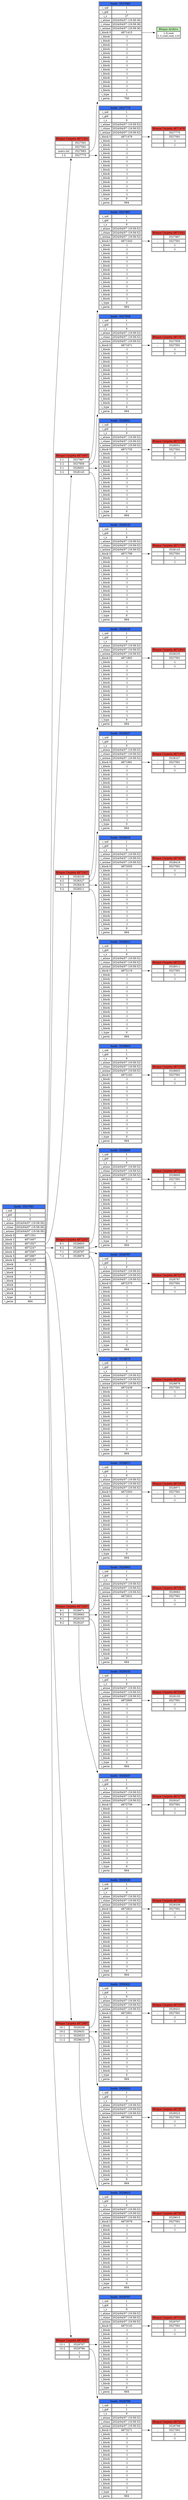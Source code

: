 digraph G {
	rankdir=LR;
	node[shape=none];
	n3527591[label=<<table>
		<tr>
			<td bgcolor="#376ef3" colspan="2">Inodo  3527591</td>
		</tr>
		<tr>
			<td>i_uid</td>
			<td>1</td>
		</tr>
		<tr>
			<td>i_gid</td>
			<td>1</td>
		</tr>
		<tr>
			<td>i_s</td>
			<td>0</td>
		</tr>
		<tr>
			<td>i_atime</td>
			<td>2024/04/07 (19:58:36)</td>
		</tr>
		<tr>
			<td>i_ctime</td>
			<td>2024/04/07 (19:58:36)</td>
		</tr>
		<tr>
			<td>i_mtime</td>
			<td>2024/04/07 (19:58:36)</td>
		</tr>
		<tr>
			<td>i_block 0</td>
			<td port="4871351">4871351</td>
		</tr>
		<tr>
			<td>i_block 1</td>
			<td port="4871607">4871607</td>
		</tr>
		<tr>
			<td>i_block 2</td>
			<td port="4871927">4871927</td>
		</tr>
		<tr>
			<td>i_block 3</td>
			<td port="4872247">4872247</td>
		</tr>
		<tr>
			<td>i_block 4</td>
			<td port="4872567">4872567</td>
		</tr>
		<tr>
			<td>i_block 5</td>
			<td port="4872887">4872887</td>
		</tr>
		<tr>
			<td>i_block 6</td>
			<td port="4873207">4873207</td>
		</tr>
		<tr>
			<td>i_block</td>
			<td>-1</td>
		</tr>
		<tr>
			<td>i_block</td>
			<td>-1</td>
		</tr>
		<tr>
			<td>i_block</td>
			<td>-1</td>
		</tr>
		<tr>
			<td>i_block</td>
			<td>-1</td>
		</tr>
		<tr>
			<td>i_block</td>
			<td>-1</td>
		</tr>
		<tr>
			<td>i_block</td>
			<td>-1</td>
		</tr>
		<tr>
			<td>i_block</td>
			<td>-1</td>
		</tr>
		<tr>
			<td>i_block</td>
			<td>-1</td>
		</tr>
		<tr>
			<td>i_type</td>
			<td>0</td>
		</tr>
		<tr>
			<td>i_perm</td>
			<td>664</td>
		</tr>
	</table>>];

	n4871351[label=<<table>
		<tr>
			<td colspan="2" bgcolor="#f34037">Bloque Carpeta 4871351</td>
		</tr>
		<tr>
			<td>.</td>
			<td port="3527591">3527591</td>
		</tr>
		<tr>
			<td>..</td>
			<td port="3527591">3527591</td>
		</tr>
		<tr>
			<td>users.txt</td>
			<td port="3527683">3527683</td>
		</tr>
		<tr>
			<td>1-2</td>
			<td port="3527775">3527775</td>
		</tr>
	</table>>];
n4871351:3527683->n3527683;
n4871351:3527775->n3527775;

n3527591:4871351->n4871351;

	n4871607[label=<<table>
		<tr>
			<td colspan="2" bgcolor="#f34037">Bloque Carpeta 4871607</td>
		</tr>
		<tr>
			<td>2-1</td>
			<td port="3527867">3527867</td>
		</tr>
		<tr>
			<td>2-2</td>
			<td port="3527959">3527959</td>
		</tr>
		<tr>
			<td>3-1</td>
			<td port="3528051">3528051</td>
		</tr>
		<tr>
			<td>3-2</td>
			<td port="3528143">3528143</td>
		</tr>
	</table>>];
n4871607:3527867->n3527867;
n4871607:3527959->n3527959;
n4871607:3528051->n3528051;
n4871607:3528143->n3528143;

n3527591:4871607->n4871607;

	n4871927[label=<<table>
		<tr>
			<td colspan="2" bgcolor="#f34037">Bloque Carpeta 4871927</td>
		</tr>
		<tr>
			<td>4-1</td>
			<td port="3528235">3528235</td>
		</tr>
		<tr>
			<td>4-2</td>
			<td port="3528327">3528327</td>
		</tr>
		<tr>
			<td>5-1</td>
			<td port="3528419">3528419</td>
		</tr>
		<tr>
			<td>5-2</td>
			<td port="3528511">3528511</td>
		</tr>
	</table>>];
n4871927:3528235->n3528235;
n4871927:3528327->n3528327;
n4871927:3528419->n3528419;
n4871927:3528511->n3528511;

n3527591:4871927->n4871927;

	n4872247[label=<<table>
		<tr>
			<td colspan="2" bgcolor="#f34037">Bloque Carpeta 4872247</td>
		</tr>
		<tr>
			<td>6-1</td>
			<td port="3528603">3528603</td>
		</tr>
		<tr>
			<td>6-2</td>
			<td port="3528695">3528695</td>
		</tr>
		<tr>
			<td>7-1</td>
			<td port="3528787">3528787</td>
		</tr>
		<tr>
			<td>7-2</td>
			<td port="3528879">3528879</td>
		</tr>
	</table>>];
n4872247:3528603->n3528603;
n4872247:3528695->n3528695;
n4872247:3528787->n3528787;
n4872247:3528879->n3528879;

n3527591:4872247->n4872247;

	n4872567[label=<<table>
		<tr>
			<td colspan="2" bgcolor="#f34037">Bloque Carpeta 4872567</td>
		</tr>
		<tr>
			<td>8-1</td>
			<td port="3528971">3528971</td>
		</tr>
		<tr>
			<td>8-2</td>
			<td port="3529063">3529063</td>
		</tr>
		<tr>
			<td>9-1</td>
			<td port="3529155">3529155</td>
		</tr>
		<tr>
			<td>9-2</td>
			<td port="3529247">3529247</td>
		</tr>
	</table>>];
n4872567:3528971->n3528971;
n4872567:3529063->n3529063;
n4872567:3529155->n3529155;
n4872567:3529247->n3529247;

n3527591:4872567->n4872567;

	n4872887[label=<<table>
		<tr>
			<td colspan="2" bgcolor="#f34037">Bloque Carpeta 4872887</td>
		</tr>
		<tr>
			<td>10-1</td>
			<td port="3529339">3529339</td>
		</tr>
		<tr>
			<td>10-2</td>
			<td port="3529431">3529431</td>
		</tr>
		<tr>
			<td>11-1</td>
			<td port="3529523">3529523</td>
		</tr>
		<tr>
			<td>11-2</td>
			<td port="3529615">3529615</td>
		</tr>
	</table>>];
n4872887:3529339->n3529339;
n4872887:3529431->n3529431;
n4872887:3529523->n3529523;
n4872887:3529615->n3529615;

n3527591:4872887->n4872887;

	n4873207[label=<<table>
		<tr>
			<td colspan="2" bgcolor="#f34037">Bloque Carpeta 4873207</td>
		</tr>
		<tr>
			<td>12-1</td>
			<td port="3529707">3529707</td>
		</tr>
		<tr>
			<td>12-2</td>
			<td port="3529799">3529799</td>
		</tr>
		<tr>
			<td></td>
			<td port="-1">-1</td>
		</tr>
		<tr>
			<td></td>
			<td port="-1">-1</td>
		</tr>
	</table>>];
n4873207:3529707->n3529707;
n4873207:3529799->n3529799;

n3527591:4873207->n4873207;

	n3527683[label=<<table>
		<tr>
			<td bgcolor="#376ef3" colspan="2">Inodo  3527683</td>
		</tr>
		<tr>
			<td>i_uid</td>
			<td>1</td>
		</tr>
		<tr>
			<td>i_gid</td>
			<td>1</td>
		</tr>
		<tr>
			<td>i_s</td>
			<td>27</td>
		</tr>
		<tr>
			<td>i_atime</td>
			<td>2024/04/07 (19:58:36)</td>
		</tr>
		<tr>
			<td>i_ctime</td>
			<td>2024/04/07 (19:58:36)</td>
		</tr>
		<tr>
			<td>i_mtime</td>
			<td>2024/04/07 (19:58:36)</td>
		</tr>
		<tr>
			<td>i_block 0</td>
			<td port="4871415">4871415</td>
		</tr>
		<tr>
			<td>i_block</td>
			<td>-1</td>
		</tr>
		<tr>
			<td>i_block</td>
			<td>-1</td>
		</tr>
		<tr>
			<td>i_block</td>
			<td>-1</td>
		</tr>
		<tr>
			<td>i_block</td>
			<td>-1</td>
		</tr>
		<tr>
			<td>i_block</td>
			<td>-1</td>
		</tr>
		<tr>
			<td>i_block</td>
			<td>-1</td>
		</tr>
		<tr>
			<td>i_block</td>
			<td>-1</td>
		</tr>
		<tr>
			<td>i_block</td>
			<td>-1</td>
		</tr>
		<tr>
			<td>i_block</td>
			<td>-1</td>
		</tr>
		<tr>
			<td>i_block</td>
			<td>-1</td>
		</tr>
		<tr>
			<td>i_block</td>
			<td>-1</td>
		</tr>
		<tr>
			<td>i_block</td>
			<td>-1</td>
		</tr>
		<tr>
			<td>i_block</td>
			<td>-1</td>
		</tr>
		<tr>
			<td>i_block</td>
			<td>-1</td>
		</tr>
		<tr>
			<td>i_type</td>
			<td>1</td>
		</tr>
		<tr>
			<td>i_perm</td>
			<td>700</td>
		</tr>
	</table>>];

	n4871415[label=<<table>
		<tr>
			<td bgcolor="#c3f8b6">Bloque Archivo</td>
		</tr>
		<tr>
			<td>1,G,root<br/>1,U,root,root,123<br/></td>
		</tr>
	</table>>];

n3527683:4871415->n4871415;

	n3527775[label=<<table>
		<tr>
			<td bgcolor="#376ef3" colspan="2">Inodo  3527775</td>
		</tr>
		<tr>
			<td>i_uid</td>
			<td>1</td>
		</tr>
		<tr>
			<td>i_gid</td>
			<td>1</td>
		</tr>
		<tr>
			<td>i_s</td>
			<td>0</td>
		</tr>
		<tr>
			<td>i_atime</td>
			<td>2024/04/07 (19:58:52)</td>
		</tr>
		<tr>
			<td>i_ctime</td>
			<td>2024/04/07 (19:58:52)</td>
		</tr>
		<tr>
			<td>i_mtime</td>
			<td>2024/04/07 (19:58:52)</td>
		</tr>
		<tr>
			<td>i_block 0</td>
			<td port="4871479">4871479</td>
		</tr>
		<tr>
			<td>i_block</td>
			<td>-1</td>
		</tr>
		<tr>
			<td>i_block</td>
			<td>-1</td>
		</tr>
		<tr>
			<td>i_block</td>
			<td>-1</td>
		</tr>
		<tr>
			<td>i_block</td>
			<td>-1</td>
		</tr>
		<tr>
			<td>i_block</td>
			<td>-1</td>
		</tr>
		<tr>
			<td>i_block</td>
			<td>-1</td>
		</tr>
		<tr>
			<td>i_block</td>
			<td>-1</td>
		</tr>
		<tr>
			<td>i_block</td>
			<td>-1</td>
		</tr>
		<tr>
			<td>i_block</td>
			<td>-1</td>
		</tr>
		<tr>
			<td>i_block</td>
			<td>-1</td>
		</tr>
		<tr>
			<td>i_block</td>
			<td>-1</td>
		</tr>
		<tr>
			<td>i_block</td>
			<td>-1</td>
		</tr>
		<tr>
			<td>i_block</td>
			<td>-1</td>
		</tr>
		<tr>
			<td>i_block</td>
			<td>-1</td>
		</tr>
		<tr>
			<td>i_type</td>
			<td>0</td>
		</tr>
		<tr>
			<td>i_perm</td>
			<td>664</td>
		</tr>
	</table>>];

	n4871479[label=<<table>
		<tr>
			<td colspan="2" bgcolor="#f34037">Bloque Carpeta 4871479</td>
		</tr>
		<tr>
			<td>.</td>
			<td port="3527775">3527775</td>
		</tr>
		<tr>
			<td>..</td>
			<td port="3527591">3527591</td>
		</tr>
		<tr>
			<td></td>
			<td port="-1">-1</td>
		</tr>
		<tr>
			<td></td>
			<td port="-1">-1</td>
		</tr>
	</table>>];

n3527775:4871479->n4871479;

	n3527867[label=<<table>
		<tr>
			<td bgcolor="#376ef3" colspan="2">Inodo  3527867</td>
		</tr>
		<tr>
			<td>i_uid</td>
			<td>1</td>
		</tr>
		<tr>
			<td>i_gid</td>
			<td>1</td>
		</tr>
		<tr>
			<td>i_s</td>
			<td>0</td>
		</tr>
		<tr>
			<td>i_atime</td>
			<td>2024/04/07 (19:58:52)</td>
		</tr>
		<tr>
			<td>i_ctime</td>
			<td>2024/04/07 (19:58:52)</td>
		</tr>
		<tr>
			<td>i_mtime</td>
			<td>2024/04/07 (19:58:52)</td>
		</tr>
		<tr>
			<td>i_block 0</td>
			<td port="4871543">4871543</td>
		</tr>
		<tr>
			<td>i_block</td>
			<td>-1</td>
		</tr>
		<tr>
			<td>i_block</td>
			<td>-1</td>
		</tr>
		<tr>
			<td>i_block</td>
			<td>-1</td>
		</tr>
		<tr>
			<td>i_block</td>
			<td>-1</td>
		</tr>
		<tr>
			<td>i_block</td>
			<td>-1</td>
		</tr>
		<tr>
			<td>i_block</td>
			<td>-1</td>
		</tr>
		<tr>
			<td>i_block</td>
			<td>-1</td>
		</tr>
		<tr>
			<td>i_block</td>
			<td>-1</td>
		</tr>
		<tr>
			<td>i_block</td>
			<td>-1</td>
		</tr>
		<tr>
			<td>i_block</td>
			<td>-1</td>
		</tr>
		<tr>
			<td>i_block</td>
			<td>-1</td>
		</tr>
		<tr>
			<td>i_block</td>
			<td>-1</td>
		</tr>
		<tr>
			<td>i_block</td>
			<td>-1</td>
		</tr>
		<tr>
			<td>i_block</td>
			<td>-1</td>
		</tr>
		<tr>
			<td>i_type</td>
			<td>0</td>
		</tr>
		<tr>
			<td>i_perm</td>
			<td>664</td>
		</tr>
	</table>>];

	n4871543[label=<<table>
		<tr>
			<td colspan="2" bgcolor="#f34037">Bloque Carpeta 4871543</td>
		</tr>
		<tr>
			<td>.</td>
			<td port="3527867">3527867</td>
		</tr>
		<tr>
			<td>..</td>
			<td port="3527591">3527591</td>
		</tr>
		<tr>
			<td></td>
			<td port="-1">-1</td>
		</tr>
		<tr>
			<td></td>
			<td port="-1">-1</td>
		</tr>
	</table>>];

n3527867:4871543->n4871543;

	n3527959[label=<<table>
		<tr>
			<td bgcolor="#376ef3" colspan="2">Inodo  3527959</td>
		</tr>
		<tr>
			<td>i_uid</td>
			<td>1</td>
		</tr>
		<tr>
			<td>i_gid</td>
			<td>1</td>
		</tr>
		<tr>
			<td>i_s</td>
			<td>0</td>
		</tr>
		<tr>
			<td>i_atime</td>
			<td>2024/04/07 (19:58:52)</td>
		</tr>
		<tr>
			<td>i_ctime</td>
			<td>2024/04/07 (19:58:52)</td>
		</tr>
		<tr>
			<td>i_mtime</td>
			<td>2024/04/07 (19:58:52)</td>
		</tr>
		<tr>
			<td>i_block 0</td>
			<td port="4871671">4871671</td>
		</tr>
		<tr>
			<td>i_block</td>
			<td>-1</td>
		</tr>
		<tr>
			<td>i_block</td>
			<td>-1</td>
		</tr>
		<tr>
			<td>i_block</td>
			<td>-1</td>
		</tr>
		<tr>
			<td>i_block</td>
			<td>-1</td>
		</tr>
		<tr>
			<td>i_block</td>
			<td>-1</td>
		</tr>
		<tr>
			<td>i_block</td>
			<td>-1</td>
		</tr>
		<tr>
			<td>i_block</td>
			<td>-1</td>
		</tr>
		<tr>
			<td>i_block</td>
			<td>-1</td>
		</tr>
		<tr>
			<td>i_block</td>
			<td>-1</td>
		</tr>
		<tr>
			<td>i_block</td>
			<td>-1</td>
		</tr>
		<tr>
			<td>i_block</td>
			<td>-1</td>
		</tr>
		<tr>
			<td>i_block</td>
			<td>-1</td>
		</tr>
		<tr>
			<td>i_block</td>
			<td>-1</td>
		</tr>
		<tr>
			<td>i_block</td>
			<td>-1</td>
		</tr>
		<tr>
			<td>i_type</td>
			<td>0</td>
		</tr>
		<tr>
			<td>i_perm</td>
			<td>664</td>
		</tr>
	</table>>];

	n4871671[label=<<table>
		<tr>
			<td colspan="2" bgcolor="#f34037">Bloque Carpeta 4871671</td>
		</tr>
		<tr>
			<td>.</td>
			<td port="3527959">3527959</td>
		</tr>
		<tr>
			<td>..</td>
			<td port="3527591">3527591</td>
		</tr>
		<tr>
			<td></td>
			<td port="-1">-1</td>
		</tr>
		<tr>
			<td></td>
			<td port="-1">-1</td>
		</tr>
	</table>>];

n3527959:4871671->n4871671;

	n3528051[label=<<table>
		<tr>
			<td bgcolor="#376ef3" colspan="2">Inodo  3528051</td>
		</tr>
		<tr>
			<td>i_uid</td>
			<td>1</td>
		</tr>
		<tr>
			<td>i_gid</td>
			<td>1</td>
		</tr>
		<tr>
			<td>i_s</td>
			<td>0</td>
		</tr>
		<tr>
			<td>i_atime</td>
			<td>2024/04/07 (19:58:52)</td>
		</tr>
		<tr>
			<td>i_ctime</td>
			<td>2024/04/07 (19:58:52)</td>
		</tr>
		<tr>
			<td>i_mtime</td>
			<td>2024/04/07 (19:58:52)</td>
		</tr>
		<tr>
			<td>i_block 0</td>
			<td port="4871735">4871735</td>
		</tr>
		<tr>
			<td>i_block</td>
			<td>-1</td>
		</tr>
		<tr>
			<td>i_block</td>
			<td>-1</td>
		</tr>
		<tr>
			<td>i_block</td>
			<td>-1</td>
		</tr>
		<tr>
			<td>i_block</td>
			<td>-1</td>
		</tr>
		<tr>
			<td>i_block</td>
			<td>-1</td>
		</tr>
		<tr>
			<td>i_block</td>
			<td>-1</td>
		</tr>
		<tr>
			<td>i_block</td>
			<td>-1</td>
		</tr>
		<tr>
			<td>i_block</td>
			<td>-1</td>
		</tr>
		<tr>
			<td>i_block</td>
			<td>-1</td>
		</tr>
		<tr>
			<td>i_block</td>
			<td>-1</td>
		</tr>
		<tr>
			<td>i_block</td>
			<td>-1</td>
		</tr>
		<tr>
			<td>i_block</td>
			<td>-1</td>
		</tr>
		<tr>
			<td>i_block</td>
			<td>-1</td>
		</tr>
		<tr>
			<td>i_block</td>
			<td>-1</td>
		</tr>
		<tr>
			<td>i_type</td>
			<td>0</td>
		</tr>
		<tr>
			<td>i_perm</td>
			<td>664</td>
		</tr>
	</table>>];

	n4871735[label=<<table>
		<tr>
			<td colspan="2" bgcolor="#f34037">Bloque Carpeta 4871735</td>
		</tr>
		<tr>
			<td>.</td>
			<td port="3528051">3528051</td>
		</tr>
		<tr>
			<td>..</td>
			<td port="3527591">3527591</td>
		</tr>
		<tr>
			<td></td>
			<td port="-1">-1</td>
		</tr>
		<tr>
			<td></td>
			<td port="-1">-1</td>
		</tr>
	</table>>];

n3528051:4871735->n4871735;

	n3528143[label=<<table>
		<tr>
			<td bgcolor="#376ef3" colspan="2">Inodo  3528143</td>
		</tr>
		<tr>
			<td>i_uid</td>
			<td>1</td>
		</tr>
		<tr>
			<td>i_gid</td>
			<td>1</td>
		</tr>
		<tr>
			<td>i_s</td>
			<td>0</td>
		</tr>
		<tr>
			<td>i_atime</td>
			<td>2024/04/07 (19:58:52)</td>
		</tr>
		<tr>
			<td>i_ctime</td>
			<td>2024/04/07 (19:58:52)</td>
		</tr>
		<tr>
			<td>i_mtime</td>
			<td>2024/04/07 (19:58:52)</td>
		</tr>
		<tr>
			<td>i_block 0</td>
			<td port="4871799">4871799</td>
		</tr>
		<tr>
			<td>i_block</td>
			<td>-1</td>
		</tr>
		<tr>
			<td>i_block</td>
			<td>-1</td>
		</tr>
		<tr>
			<td>i_block</td>
			<td>-1</td>
		</tr>
		<tr>
			<td>i_block</td>
			<td>-1</td>
		</tr>
		<tr>
			<td>i_block</td>
			<td>-1</td>
		</tr>
		<tr>
			<td>i_block</td>
			<td>-1</td>
		</tr>
		<tr>
			<td>i_block</td>
			<td>-1</td>
		</tr>
		<tr>
			<td>i_block</td>
			<td>-1</td>
		</tr>
		<tr>
			<td>i_block</td>
			<td>-1</td>
		</tr>
		<tr>
			<td>i_block</td>
			<td>-1</td>
		</tr>
		<tr>
			<td>i_block</td>
			<td>-1</td>
		</tr>
		<tr>
			<td>i_block</td>
			<td>-1</td>
		</tr>
		<tr>
			<td>i_block</td>
			<td>-1</td>
		</tr>
		<tr>
			<td>i_block</td>
			<td>-1</td>
		</tr>
		<tr>
			<td>i_type</td>
			<td>0</td>
		</tr>
		<tr>
			<td>i_perm</td>
			<td>664</td>
		</tr>
	</table>>];

	n4871799[label=<<table>
		<tr>
			<td colspan="2" bgcolor="#f34037">Bloque Carpeta 4871799</td>
		</tr>
		<tr>
			<td>.</td>
			<td port="3528143">3528143</td>
		</tr>
		<tr>
			<td>..</td>
			<td port="3527591">3527591</td>
		</tr>
		<tr>
			<td></td>
			<td port="-1">-1</td>
		</tr>
		<tr>
			<td></td>
			<td port="-1">-1</td>
		</tr>
	</table>>];

n3528143:4871799->n4871799;

	n3528235[label=<<table>
		<tr>
			<td bgcolor="#376ef3" colspan="2">Inodo  3528235</td>
		</tr>
		<tr>
			<td>i_uid</td>
			<td>1</td>
		</tr>
		<tr>
			<td>i_gid</td>
			<td>1</td>
		</tr>
		<tr>
			<td>i_s</td>
			<td>0</td>
		</tr>
		<tr>
			<td>i_atime</td>
			<td>2024/04/07 (19:58:52)</td>
		</tr>
		<tr>
			<td>i_ctime</td>
			<td>2024/04/07 (19:58:52)</td>
		</tr>
		<tr>
			<td>i_mtime</td>
			<td>2024/04/07 (19:58:52)</td>
		</tr>
		<tr>
			<td>i_block 0</td>
			<td port="4871863">4871863</td>
		</tr>
		<tr>
			<td>i_block</td>
			<td>-1</td>
		</tr>
		<tr>
			<td>i_block</td>
			<td>-1</td>
		</tr>
		<tr>
			<td>i_block</td>
			<td>-1</td>
		</tr>
		<tr>
			<td>i_block</td>
			<td>-1</td>
		</tr>
		<tr>
			<td>i_block</td>
			<td>-1</td>
		</tr>
		<tr>
			<td>i_block</td>
			<td>-1</td>
		</tr>
		<tr>
			<td>i_block</td>
			<td>-1</td>
		</tr>
		<tr>
			<td>i_block</td>
			<td>-1</td>
		</tr>
		<tr>
			<td>i_block</td>
			<td>-1</td>
		</tr>
		<tr>
			<td>i_block</td>
			<td>-1</td>
		</tr>
		<tr>
			<td>i_block</td>
			<td>-1</td>
		</tr>
		<tr>
			<td>i_block</td>
			<td>-1</td>
		</tr>
		<tr>
			<td>i_block</td>
			<td>-1</td>
		</tr>
		<tr>
			<td>i_block</td>
			<td>-1</td>
		</tr>
		<tr>
			<td>i_type</td>
			<td>0</td>
		</tr>
		<tr>
			<td>i_perm</td>
			<td>664</td>
		</tr>
	</table>>];

	n4871863[label=<<table>
		<tr>
			<td colspan="2" bgcolor="#f34037">Bloque Carpeta 4871863</td>
		</tr>
		<tr>
			<td>.</td>
			<td port="3528235">3528235</td>
		</tr>
		<tr>
			<td>..</td>
			<td port="3527591">3527591</td>
		</tr>
		<tr>
			<td></td>
			<td port="-1">-1</td>
		</tr>
		<tr>
			<td></td>
			<td port="-1">-1</td>
		</tr>
	</table>>];

n3528235:4871863->n4871863;

	n3528327[label=<<table>
		<tr>
			<td bgcolor="#376ef3" colspan="2">Inodo  3528327</td>
		</tr>
		<tr>
			<td>i_uid</td>
			<td>1</td>
		</tr>
		<tr>
			<td>i_gid</td>
			<td>1</td>
		</tr>
		<tr>
			<td>i_s</td>
			<td>0</td>
		</tr>
		<tr>
			<td>i_atime</td>
			<td>2024/04/07 (19:58:52)</td>
		</tr>
		<tr>
			<td>i_ctime</td>
			<td>2024/04/07 (19:58:52)</td>
		</tr>
		<tr>
			<td>i_mtime</td>
			<td>2024/04/07 (19:58:52)</td>
		</tr>
		<tr>
			<td>i_block 0</td>
			<td port="4871991">4871991</td>
		</tr>
		<tr>
			<td>i_block</td>
			<td>-1</td>
		</tr>
		<tr>
			<td>i_block</td>
			<td>-1</td>
		</tr>
		<tr>
			<td>i_block</td>
			<td>-1</td>
		</tr>
		<tr>
			<td>i_block</td>
			<td>-1</td>
		</tr>
		<tr>
			<td>i_block</td>
			<td>-1</td>
		</tr>
		<tr>
			<td>i_block</td>
			<td>-1</td>
		</tr>
		<tr>
			<td>i_block</td>
			<td>-1</td>
		</tr>
		<tr>
			<td>i_block</td>
			<td>-1</td>
		</tr>
		<tr>
			<td>i_block</td>
			<td>-1</td>
		</tr>
		<tr>
			<td>i_block</td>
			<td>-1</td>
		</tr>
		<tr>
			<td>i_block</td>
			<td>-1</td>
		</tr>
		<tr>
			<td>i_block</td>
			<td>-1</td>
		</tr>
		<tr>
			<td>i_block</td>
			<td>-1</td>
		</tr>
		<tr>
			<td>i_block</td>
			<td>-1</td>
		</tr>
		<tr>
			<td>i_type</td>
			<td>0</td>
		</tr>
		<tr>
			<td>i_perm</td>
			<td>664</td>
		</tr>
	</table>>];

	n4871991[label=<<table>
		<tr>
			<td colspan="2" bgcolor="#f34037">Bloque Carpeta 4871991</td>
		</tr>
		<tr>
			<td>.</td>
			<td port="3528327">3528327</td>
		</tr>
		<tr>
			<td>..</td>
			<td port="3527591">3527591</td>
		</tr>
		<tr>
			<td></td>
			<td port="-1">-1</td>
		</tr>
		<tr>
			<td></td>
			<td port="-1">-1</td>
		</tr>
	</table>>];

n3528327:4871991->n4871991;

	n3528419[label=<<table>
		<tr>
			<td bgcolor="#376ef3" colspan="2">Inodo  3528419</td>
		</tr>
		<tr>
			<td>i_uid</td>
			<td>1</td>
		</tr>
		<tr>
			<td>i_gid</td>
			<td>1</td>
		</tr>
		<tr>
			<td>i_s</td>
			<td>0</td>
		</tr>
		<tr>
			<td>i_atime</td>
			<td>2024/04/07 (19:58:52)</td>
		</tr>
		<tr>
			<td>i_ctime</td>
			<td>2024/04/07 (19:58:52)</td>
		</tr>
		<tr>
			<td>i_mtime</td>
			<td>2024/04/07 (19:58:52)</td>
		</tr>
		<tr>
			<td>i_block 0</td>
			<td port="4872055">4872055</td>
		</tr>
		<tr>
			<td>i_block</td>
			<td>-1</td>
		</tr>
		<tr>
			<td>i_block</td>
			<td>-1</td>
		</tr>
		<tr>
			<td>i_block</td>
			<td>-1</td>
		</tr>
		<tr>
			<td>i_block</td>
			<td>-1</td>
		</tr>
		<tr>
			<td>i_block</td>
			<td>-1</td>
		</tr>
		<tr>
			<td>i_block</td>
			<td>-1</td>
		</tr>
		<tr>
			<td>i_block</td>
			<td>-1</td>
		</tr>
		<tr>
			<td>i_block</td>
			<td>-1</td>
		</tr>
		<tr>
			<td>i_block</td>
			<td>-1</td>
		</tr>
		<tr>
			<td>i_block</td>
			<td>-1</td>
		</tr>
		<tr>
			<td>i_block</td>
			<td>-1</td>
		</tr>
		<tr>
			<td>i_block</td>
			<td>-1</td>
		</tr>
		<tr>
			<td>i_block</td>
			<td>-1</td>
		</tr>
		<tr>
			<td>i_block</td>
			<td>-1</td>
		</tr>
		<tr>
			<td>i_type</td>
			<td>0</td>
		</tr>
		<tr>
			<td>i_perm</td>
			<td>664</td>
		</tr>
	</table>>];

	n4872055[label=<<table>
		<tr>
			<td colspan="2" bgcolor="#f34037">Bloque Carpeta 4872055</td>
		</tr>
		<tr>
			<td>.</td>
			<td port="3528419">3528419</td>
		</tr>
		<tr>
			<td>..</td>
			<td port="3527591">3527591</td>
		</tr>
		<tr>
			<td></td>
			<td port="-1">-1</td>
		</tr>
		<tr>
			<td></td>
			<td port="-1">-1</td>
		</tr>
	</table>>];

n3528419:4872055->n4872055;

	n3528511[label=<<table>
		<tr>
			<td bgcolor="#376ef3" colspan="2">Inodo  3528511</td>
		</tr>
		<tr>
			<td>i_uid</td>
			<td>1</td>
		</tr>
		<tr>
			<td>i_gid</td>
			<td>1</td>
		</tr>
		<tr>
			<td>i_s</td>
			<td>0</td>
		</tr>
		<tr>
			<td>i_atime</td>
			<td>2024/04/07 (19:58:52)</td>
		</tr>
		<tr>
			<td>i_ctime</td>
			<td>2024/04/07 (19:58:52)</td>
		</tr>
		<tr>
			<td>i_mtime</td>
			<td>2024/04/07 (19:58:52)</td>
		</tr>
		<tr>
			<td>i_block 0</td>
			<td port="4872119">4872119</td>
		</tr>
		<tr>
			<td>i_block</td>
			<td>-1</td>
		</tr>
		<tr>
			<td>i_block</td>
			<td>-1</td>
		</tr>
		<tr>
			<td>i_block</td>
			<td>-1</td>
		</tr>
		<tr>
			<td>i_block</td>
			<td>-1</td>
		</tr>
		<tr>
			<td>i_block</td>
			<td>-1</td>
		</tr>
		<tr>
			<td>i_block</td>
			<td>-1</td>
		</tr>
		<tr>
			<td>i_block</td>
			<td>-1</td>
		</tr>
		<tr>
			<td>i_block</td>
			<td>-1</td>
		</tr>
		<tr>
			<td>i_block</td>
			<td>-1</td>
		</tr>
		<tr>
			<td>i_block</td>
			<td>-1</td>
		</tr>
		<tr>
			<td>i_block</td>
			<td>-1</td>
		</tr>
		<tr>
			<td>i_block</td>
			<td>-1</td>
		</tr>
		<tr>
			<td>i_block</td>
			<td>-1</td>
		</tr>
		<tr>
			<td>i_block</td>
			<td>-1</td>
		</tr>
		<tr>
			<td>i_type</td>
			<td>0</td>
		</tr>
		<tr>
			<td>i_perm</td>
			<td>664</td>
		</tr>
	</table>>];

	n4872119[label=<<table>
		<tr>
			<td colspan="2" bgcolor="#f34037">Bloque Carpeta 4872119</td>
		</tr>
		<tr>
			<td>.</td>
			<td port="3528511">3528511</td>
		</tr>
		<tr>
			<td>..</td>
			<td port="3527591">3527591</td>
		</tr>
		<tr>
			<td></td>
			<td port="-1">-1</td>
		</tr>
		<tr>
			<td></td>
			<td port="-1">-1</td>
		</tr>
	</table>>];

n3528511:4872119->n4872119;

	n3528603[label=<<table>
		<tr>
			<td bgcolor="#376ef3" colspan="2">Inodo  3528603</td>
		</tr>
		<tr>
			<td>i_uid</td>
			<td>1</td>
		</tr>
		<tr>
			<td>i_gid</td>
			<td>1</td>
		</tr>
		<tr>
			<td>i_s</td>
			<td>0</td>
		</tr>
		<tr>
			<td>i_atime</td>
			<td>2024/04/07 (19:58:52)</td>
		</tr>
		<tr>
			<td>i_ctime</td>
			<td>2024/04/07 (19:58:52)</td>
		</tr>
		<tr>
			<td>i_mtime</td>
			<td>2024/04/07 (19:58:52)</td>
		</tr>
		<tr>
			<td>i_block 0</td>
			<td port="4872183">4872183</td>
		</tr>
		<tr>
			<td>i_block</td>
			<td>-1</td>
		</tr>
		<tr>
			<td>i_block</td>
			<td>-1</td>
		</tr>
		<tr>
			<td>i_block</td>
			<td>-1</td>
		</tr>
		<tr>
			<td>i_block</td>
			<td>-1</td>
		</tr>
		<tr>
			<td>i_block</td>
			<td>-1</td>
		</tr>
		<tr>
			<td>i_block</td>
			<td>-1</td>
		</tr>
		<tr>
			<td>i_block</td>
			<td>-1</td>
		</tr>
		<tr>
			<td>i_block</td>
			<td>-1</td>
		</tr>
		<tr>
			<td>i_block</td>
			<td>-1</td>
		</tr>
		<tr>
			<td>i_block</td>
			<td>-1</td>
		</tr>
		<tr>
			<td>i_block</td>
			<td>-1</td>
		</tr>
		<tr>
			<td>i_block</td>
			<td>-1</td>
		</tr>
		<tr>
			<td>i_block</td>
			<td>-1</td>
		</tr>
		<tr>
			<td>i_block</td>
			<td>-1</td>
		</tr>
		<tr>
			<td>i_type</td>
			<td>0</td>
		</tr>
		<tr>
			<td>i_perm</td>
			<td>664</td>
		</tr>
	</table>>];

	n4872183[label=<<table>
		<tr>
			<td colspan="2" bgcolor="#f34037">Bloque Carpeta 4872183</td>
		</tr>
		<tr>
			<td>.</td>
			<td port="3528603">3528603</td>
		</tr>
		<tr>
			<td>..</td>
			<td port="3527591">3527591</td>
		</tr>
		<tr>
			<td></td>
			<td port="-1">-1</td>
		</tr>
		<tr>
			<td></td>
			<td port="-1">-1</td>
		</tr>
	</table>>];

n3528603:4872183->n4872183;

	n3528695[label=<<table>
		<tr>
			<td bgcolor="#376ef3" colspan="2">Inodo  3528695</td>
		</tr>
		<tr>
			<td>i_uid</td>
			<td>1</td>
		</tr>
		<tr>
			<td>i_gid</td>
			<td>1</td>
		</tr>
		<tr>
			<td>i_s</td>
			<td>0</td>
		</tr>
		<tr>
			<td>i_atime</td>
			<td>2024/04/07 (19:58:52)</td>
		</tr>
		<tr>
			<td>i_ctime</td>
			<td>2024/04/07 (19:58:52)</td>
		</tr>
		<tr>
			<td>i_mtime</td>
			<td>2024/04/07 (19:58:52)</td>
		</tr>
		<tr>
			<td>i_block 0</td>
			<td port="4872311">4872311</td>
		</tr>
		<tr>
			<td>i_block</td>
			<td>-1</td>
		</tr>
		<tr>
			<td>i_block</td>
			<td>-1</td>
		</tr>
		<tr>
			<td>i_block</td>
			<td>-1</td>
		</tr>
		<tr>
			<td>i_block</td>
			<td>-1</td>
		</tr>
		<tr>
			<td>i_block</td>
			<td>-1</td>
		</tr>
		<tr>
			<td>i_block</td>
			<td>-1</td>
		</tr>
		<tr>
			<td>i_block</td>
			<td>-1</td>
		</tr>
		<tr>
			<td>i_block</td>
			<td>-1</td>
		</tr>
		<tr>
			<td>i_block</td>
			<td>-1</td>
		</tr>
		<tr>
			<td>i_block</td>
			<td>-1</td>
		</tr>
		<tr>
			<td>i_block</td>
			<td>-1</td>
		</tr>
		<tr>
			<td>i_block</td>
			<td>-1</td>
		</tr>
		<tr>
			<td>i_block</td>
			<td>-1</td>
		</tr>
		<tr>
			<td>i_block</td>
			<td>-1</td>
		</tr>
		<tr>
			<td>i_type</td>
			<td>0</td>
		</tr>
		<tr>
			<td>i_perm</td>
			<td>664</td>
		</tr>
	</table>>];

	n4872311[label=<<table>
		<tr>
			<td colspan="2" bgcolor="#f34037">Bloque Carpeta 4872311</td>
		</tr>
		<tr>
			<td>.</td>
			<td port="3528695">3528695</td>
		</tr>
		<tr>
			<td>..</td>
			<td port="3527591">3527591</td>
		</tr>
		<tr>
			<td></td>
			<td port="-1">-1</td>
		</tr>
		<tr>
			<td></td>
			<td port="-1">-1</td>
		</tr>
	</table>>];

n3528695:4872311->n4872311;

	n3528787[label=<<table>
		<tr>
			<td bgcolor="#376ef3" colspan="2">Inodo  3528787</td>
		</tr>
		<tr>
			<td>i_uid</td>
			<td>1</td>
		</tr>
		<tr>
			<td>i_gid</td>
			<td>1</td>
		</tr>
		<tr>
			<td>i_s</td>
			<td>0</td>
		</tr>
		<tr>
			<td>i_atime</td>
			<td>2024/04/07 (19:58:52)</td>
		</tr>
		<tr>
			<td>i_ctime</td>
			<td>2024/04/07 (19:58:52)</td>
		</tr>
		<tr>
			<td>i_mtime</td>
			<td>2024/04/07 (19:58:52)</td>
		</tr>
		<tr>
			<td>i_block 0</td>
			<td port="4872375">4872375</td>
		</tr>
		<tr>
			<td>i_block</td>
			<td>-1</td>
		</tr>
		<tr>
			<td>i_block</td>
			<td>-1</td>
		</tr>
		<tr>
			<td>i_block</td>
			<td>-1</td>
		</tr>
		<tr>
			<td>i_block</td>
			<td>-1</td>
		</tr>
		<tr>
			<td>i_block</td>
			<td>-1</td>
		</tr>
		<tr>
			<td>i_block</td>
			<td>-1</td>
		</tr>
		<tr>
			<td>i_block</td>
			<td>-1</td>
		</tr>
		<tr>
			<td>i_block</td>
			<td>-1</td>
		</tr>
		<tr>
			<td>i_block</td>
			<td>-1</td>
		</tr>
		<tr>
			<td>i_block</td>
			<td>-1</td>
		</tr>
		<tr>
			<td>i_block</td>
			<td>-1</td>
		</tr>
		<tr>
			<td>i_block</td>
			<td>-1</td>
		</tr>
		<tr>
			<td>i_block</td>
			<td>-1</td>
		</tr>
		<tr>
			<td>i_block</td>
			<td>-1</td>
		</tr>
		<tr>
			<td>i_type</td>
			<td>0</td>
		</tr>
		<tr>
			<td>i_perm</td>
			<td>664</td>
		</tr>
	</table>>];

	n4872375[label=<<table>
		<tr>
			<td colspan="2" bgcolor="#f34037">Bloque Carpeta 4872375</td>
		</tr>
		<tr>
			<td>.</td>
			<td port="3528787">3528787</td>
		</tr>
		<tr>
			<td>..</td>
			<td port="3527591">3527591</td>
		</tr>
		<tr>
			<td></td>
			<td port="-1">-1</td>
		</tr>
		<tr>
			<td></td>
			<td port="-1">-1</td>
		</tr>
	</table>>];

n3528787:4872375->n4872375;

	n3528879[label=<<table>
		<tr>
			<td bgcolor="#376ef3" colspan="2">Inodo  3528879</td>
		</tr>
		<tr>
			<td>i_uid</td>
			<td>1</td>
		</tr>
		<tr>
			<td>i_gid</td>
			<td>1</td>
		</tr>
		<tr>
			<td>i_s</td>
			<td>0</td>
		</tr>
		<tr>
			<td>i_atime</td>
			<td>2024/04/07 (19:58:52)</td>
		</tr>
		<tr>
			<td>i_ctime</td>
			<td>2024/04/07 (19:58:52)</td>
		</tr>
		<tr>
			<td>i_mtime</td>
			<td>2024/04/07 (19:58:52)</td>
		</tr>
		<tr>
			<td>i_block 0</td>
			<td port="4872439">4872439</td>
		</tr>
		<tr>
			<td>i_block</td>
			<td>-1</td>
		</tr>
		<tr>
			<td>i_block</td>
			<td>-1</td>
		</tr>
		<tr>
			<td>i_block</td>
			<td>-1</td>
		</tr>
		<tr>
			<td>i_block</td>
			<td>-1</td>
		</tr>
		<tr>
			<td>i_block</td>
			<td>-1</td>
		</tr>
		<tr>
			<td>i_block</td>
			<td>-1</td>
		</tr>
		<tr>
			<td>i_block</td>
			<td>-1</td>
		</tr>
		<tr>
			<td>i_block</td>
			<td>-1</td>
		</tr>
		<tr>
			<td>i_block</td>
			<td>-1</td>
		</tr>
		<tr>
			<td>i_block</td>
			<td>-1</td>
		</tr>
		<tr>
			<td>i_block</td>
			<td>-1</td>
		</tr>
		<tr>
			<td>i_block</td>
			<td>-1</td>
		</tr>
		<tr>
			<td>i_block</td>
			<td>-1</td>
		</tr>
		<tr>
			<td>i_block</td>
			<td>-1</td>
		</tr>
		<tr>
			<td>i_type</td>
			<td>0</td>
		</tr>
		<tr>
			<td>i_perm</td>
			<td>664</td>
		</tr>
	</table>>];

	n4872439[label=<<table>
		<tr>
			<td colspan="2" bgcolor="#f34037">Bloque Carpeta 4872439</td>
		</tr>
		<tr>
			<td>.</td>
			<td port="3528879">3528879</td>
		</tr>
		<tr>
			<td>..</td>
			<td port="3527591">3527591</td>
		</tr>
		<tr>
			<td></td>
			<td port="-1">-1</td>
		</tr>
		<tr>
			<td></td>
			<td port="-1">-1</td>
		</tr>
	</table>>];

n3528879:4872439->n4872439;

	n3528971[label=<<table>
		<tr>
			<td bgcolor="#376ef3" colspan="2">Inodo  3528971</td>
		</tr>
		<tr>
			<td>i_uid</td>
			<td>1</td>
		</tr>
		<tr>
			<td>i_gid</td>
			<td>1</td>
		</tr>
		<tr>
			<td>i_s</td>
			<td>0</td>
		</tr>
		<tr>
			<td>i_atime</td>
			<td>2024/04/07 (19:58:52)</td>
		</tr>
		<tr>
			<td>i_ctime</td>
			<td>2024/04/07 (19:58:52)</td>
		</tr>
		<tr>
			<td>i_mtime</td>
			<td>2024/04/07 (19:58:52)</td>
		</tr>
		<tr>
			<td>i_block 0</td>
			<td port="4872503">4872503</td>
		</tr>
		<tr>
			<td>i_block</td>
			<td>-1</td>
		</tr>
		<tr>
			<td>i_block</td>
			<td>-1</td>
		</tr>
		<tr>
			<td>i_block</td>
			<td>-1</td>
		</tr>
		<tr>
			<td>i_block</td>
			<td>-1</td>
		</tr>
		<tr>
			<td>i_block</td>
			<td>-1</td>
		</tr>
		<tr>
			<td>i_block</td>
			<td>-1</td>
		</tr>
		<tr>
			<td>i_block</td>
			<td>-1</td>
		</tr>
		<tr>
			<td>i_block</td>
			<td>-1</td>
		</tr>
		<tr>
			<td>i_block</td>
			<td>-1</td>
		</tr>
		<tr>
			<td>i_block</td>
			<td>-1</td>
		</tr>
		<tr>
			<td>i_block</td>
			<td>-1</td>
		</tr>
		<tr>
			<td>i_block</td>
			<td>-1</td>
		</tr>
		<tr>
			<td>i_block</td>
			<td>-1</td>
		</tr>
		<tr>
			<td>i_block</td>
			<td>-1</td>
		</tr>
		<tr>
			<td>i_type</td>
			<td>0</td>
		</tr>
		<tr>
			<td>i_perm</td>
			<td>664</td>
		</tr>
	</table>>];

	n4872503[label=<<table>
		<tr>
			<td colspan="2" bgcolor="#f34037">Bloque Carpeta 4872503</td>
		</tr>
		<tr>
			<td>.</td>
			<td port="3528971">3528971</td>
		</tr>
		<tr>
			<td>..</td>
			<td port="3527591">3527591</td>
		</tr>
		<tr>
			<td></td>
			<td port="-1">-1</td>
		</tr>
		<tr>
			<td></td>
			<td port="-1">-1</td>
		</tr>
	</table>>];

n3528971:4872503->n4872503;

	n3529063[label=<<table>
		<tr>
			<td bgcolor="#376ef3" colspan="2">Inodo  3529063</td>
		</tr>
		<tr>
			<td>i_uid</td>
			<td>1</td>
		</tr>
		<tr>
			<td>i_gid</td>
			<td>1</td>
		</tr>
		<tr>
			<td>i_s</td>
			<td>0</td>
		</tr>
		<tr>
			<td>i_atime</td>
			<td>2024/04/07 (19:58:52)</td>
		</tr>
		<tr>
			<td>i_ctime</td>
			<td>2024/04/07 (19:58:52)</td>
		</tr>
		<tr>
			<td>i_mtime</td>
			<td>2024/04/07 (19:58:52)</td>
		</tr>
		<tr>
			<td>i_block 0</td>
			<td port="4872631">4872631</td>
		</tr>
		<tr>
			<td>i_block</td>
			<td>-1</td>
		</tr>
		<tr>
			<td>i_block</td>
			<td>-1</td>
		</tr>
		<tr>
			<td>i_block</td>
			<td>-1</td>
		</tr>
		<tr>
			<td>i_block</td>
			<td>-1</td>
		</tr>
		<tr>
			<td>i_block</td>
			<td>-1</td>
		</tr>
		<tr>
			<td>i_block</td>
			<td>-1</td>
		</tr>
		<tr>
			<td>i_block</td>
			<td>-1</td>
		</tr>
		<tr>
			<td>i_block</td>
			<td>-1</td>
		</tr>
		<tr>
			<td>i_block</td>
			<td>-1</td>
		</tr>
		<tr>
			<td>i_block</td>
			<td>-1</td>
		</tr>
		<tr>
			<td>i_block</td>
			<td>-1</td>
		</tr>
		<tr>
			<td>i_block</td>
			<td>-1</td>
		</tr>
		<tr>
			<td>i_block</td>
			<td>-1</td>
		</tr>
		<tr>
			<td>i_block</td>
			<td>-1</td>
		</tr>
		<tr>
			<td>i_type</td>
			<td>0</td>
		</tr>
		<tr>
			<td>i_perm</td>
			<td>664</td>
		</tr>
	</table>>];

	n4872631[label=<<table>
		<tr>
			<td colspan="2" bgcolor="#f34037">Bloque Carpeta 4872631</td>
		</tr>
		<tr>
			<td>.</td>
			<td port="3529063">3529063</td>
		</tr>
		<tr>
			<td>..</td>
			<td port="3527591">3527591</td>
		</tr>
		<tr>
			<td></td>
			<td port="-1">-1</td>
		</tr>
		<tr>
			<td></td>
			<td port="-1">-1</td>
		</tr>
	</table>>];

n3529063:4872631->n4872631;

	n3529155[label=<<table>
		<tr>
			<td bgcolor="#376ef3" colspan="2">Inodo  3529155</td>
		</tr>
		<tr>
			<td>i_uid</td>
			<td>1</td>
		</tr>
		<tr>
			<td>i_gid</td>
			<td>1</td>
		</tr>
		<tr>
			<td>i_s</td>
			<td>0</td>
		</tr>
		<tr>
			<td>i_atime</td>
			<td>2024/04/07 (19:58:52)</td>
		</tr>
		<tr>
			<td>i_ctime</td>
			<td>2024/04/07 (19:58:52)</td>
		</tr>
		<tr>
			<td>i_mtime</td>
			<td>2024/04/07 (19:58:52)</td>
		</tr>
		<tr>
			<td>i_block 0</td>
			<td port="4872695">4872695</td>
		</tr>
		<tr>
			<td>i_block</td>
			<td>-1</td>
		</tr>
		<tr>
			<td>i_block</td>
			<td>-1</td>
		</tr>
		<tr>
			<td>i_block</td>
			<td>-1</td>
		</tr>
		<tr>
			<td>i_block</td>
			<td>-1</td>
		</tr>
		<tr>
			<td>i_block</td>
			<td>-1</td>
		</tr>
		<tr>
			<td>i_block</td>
			<td>-1</td>
		</tr>
		<tr>
			<td>i_block</td>
			<td>-1</td>
		</tr>
		<tr>
			<td>i_block</td>
			<td>-1</td>
		</tr>
		<tr>
			<td>i_block</td>
			<td>-1</td>
		</tr>
		<tr>
			<td>i_block</td>
			<td>-1</td>
		</tr>
		<tr>
			<td>i_block</td>
			<td>-1</td>
		</tr>
		<tr>
			<td>i_block</td>
			<td>-1</td>
		</tr>
		<tr>
			<td>i_block</td>
			<td>-1</td>
		</tr>
		<tr>
			<td>i_block</td>
			<td>-1</td>
		</tr>
		<tr>
			<td>i_type</td>
			<td>0</td>
		</tr>
		<tr>
			<td>i_perm</td>
			<td>664</td>
		</tr>
	</table>>];

	n4872695[label=<<table>
		<tr>
			<td colspan="2" bgcolor="#f34037">Bloque Carpeta 4872695</td>
		</tr>
		<tr>
			<td>.</td>
			<td port="3529155">3529155</td>
		</tr>
		<tr>
			<td>..</td>
			<td port="3527591">3527591</td>
		</tr>
		<tr>
			<td></td>
			<td port="-1">-1</td>
		</tr>
		<tr>
			<td></td>
			<td port="-1">-1</td>
		</tr>
	</table>>];

n3529155:4872695->n4872695;

	n3529247[label=<<table>
		<tr>
			<td bgcolor="#376ef3" colspan="2">Inodo  3529247</td>
		</tr>
		<tr>
			<td>i_uid</td>
			<td>1</td>
		</tr>
		<tr>
			<td>i_gid</td>
			<td>1</td>
		</tr>
		<tr>
			<td>i_s</td>
			<td>0</td>
		</tr>
		<tr>
			<td>i_atime</td>
			<td>2024/04/07 (19:58:52)</td>
		</tr>
		<tr>
			<td>i_ctime</td>
			<td>2024/04/07 (19:58:52)</td>
		</tr>
		<tr>
			<td>i_mtime</td>
			<td>2024/04/07 (19:58:52)</td>
		</tr>
		<tr>
			<td>i_block 0</td>
			<td port="4872759">4872759</td>
		</tr>
		<tr>
			<td>i_block</td>
			<td>-1</td>
		</tr>
		<tr>
			<td>i_block</td>
			<td>-1</td>
		</tr>
		<tr>
			<td>i_block</td>
			<td>-1</td>
		</tr>
		<tr>
			<td>i_block</td>
			<td>-1</td>
		</tr>
		<tr>
			<td>i_block</td>
			<td>-1</td>
		</tr>
		<tr>
			<td>i_block</td>
			<td>-1</td>
		</tr>
		<tr>
			<td>i_block</td>
			<td>-1</td>
		</tr>
		<tr>
			<td>i_block</td>
			<td>-1</td>
		</tr>
		<tr>
			<td>i_block</td>
			<td>-1</td>
		</tr>
		<tr>
			<td>i_block</td>
			<td>-1</td>
		</tr>
		<tr>
			<td>i_block</td>
			<td>-1</td>
		</tr>
		<tr>
			<td>i_block</td>
			<td>-1</td>
		</tr>
		<tr>
			<td>i_block</td>
			<td>-1</td>
		</tr>
		<tr>
			<td>i_block</td>
			<td>-1</td>
		</tr>
		<tr>
			<td>i_type</td>
			<td>0</td>
		</tr>
		<tr>
			<td>i_perm</td>
			<td>664</td>
		</tr>
	</table>>];

	n4872759[label=<<table>
		<tr>
			<td colspan="2" bgcolor="#f34037">Bloque Carpeta 4872759</td>
		</tr>
		<tr>
			<td>.</td>
			<td port="3529247">3529247</td>
		</tr>
		<tr>
			<td>..</td>
			<td port="3527591">3527591</td>
		</tr>
		<tr>
			<td></td>
			<td port="-1">-1</td>
		</tr>
		<tr>
			<td></td>
			<td port="-1">-1</td>
		</tr>
	</table>>];

n3529247:4872759->n4872759;

	n3529339[label=<<table>
		<tr>
			<td bgcolor="#376ef3" colspan="2">Inodo  3529339</td>
		</tr>
		<tr>
			<td>i_uid</td>
			<td>1</td>
		</tr>
		<tr>
			<td>i_gid</td>
			<td>1</td>
		</tr>
		<tr>
			<td>i_s</td>
			<td>0</td>
		</tr>
		<tr>
			<td>i_atime</td>
			<td>2024/04/07 (19:58:52)</td>
		</tr>
		<tr>
			<td>i_ctime</td>
			<td>2024/04/07 (19:58:52)</td>
		</tr>
		<tr>
			<td>i_mtime</td>
			<td>2024/04/07 (19:58:52)</td>
		</tr>
		<tr>
			<td>i_block 0</td>
			<td port="4872823">4872823</td>
		</tr>
		<tr>
			<td>i_block</td>
			<td>-1</td>
		</tr>
		<tr>
			<td>i_block</td>
			<td>-1</td>
		</tr>
		<tr>
			<td>i_block</td>
			<td>-1</td>
		</tr>
		<tr>
			<td>i_block</td>
			<td>-1</td>
		</tr>
		<tr>
			<td>i_block</td>
			<td>-1</td>
		</tr>
		<tr>
			<td>i_block</td>
			<td>-1</td>
		</tr>
		<tr>
			<td>i_block</td>
			<td>-1</td>
		</tr>
		<tr>
			<td>i_block</td>
			<td>-1</td>
		</tr>
		<tr>
			<td>i_block</td>
			<td>-1</td>
		</tr>
		<tr>
			<td>i_block</td>
			<td>-1</td>
		</tr>
		<tr>
			<td>i_block</td>
			<td>-1</td>
		</tr>
		<tr>
			<td>i_block</td>
			<td>-1</td>
		</tr>
		<tr>
			<td>i_block</td>
			<td>-1</td>
		</tr>
		<tr>
			<td>i_block</td>
			<td>-1</td>
		</tr>
		<tr>
			<td>i_type</td>
			<td>0</td>
		</tr>
		<tr>
			<td>i_perm</td>
			<td>664</td>
		</tr>
	</table>>];

	n4872823[label=<<table>
		<tr>
			<td colspan="2" bgcolor="#f34037">Bloque Carpeta 4872823</td>
		</tr>
		<tr>
			<td>.</td>
			<td port="3529339">3529339</td>
		</tr>
		<tr>
			<td>..</td>
			<td port="3527591">3527591</td>
		</tr>
		<tr>
			<td></td>
			<td port="-1">-1</td>
		</tr>
		<tr>
			<td></td>
			<td port="-1">-1</td>
		</tr>
	</table>>];

n3529339:4872823->n4872823;

	n3529431[label=<<table>
		<tr>
			<td bgcolor="#376ef3" colspan="2">Inodo  3529431</td>
		</tr>
		<tr>
			<td>i_uid</td>
			<td>1</td>
		</tr>
		<tr>
			<td>i_gid</td>
			<td>1</td>
		</tr>
		<tr>
			<td>i_s</td>
			<td>0</td>
		</tr>
		<tr>
			<td>i_atime</td>
			<td>2024/04/07 (19:58:52)</td>
		</tr>
		<tr>
			<td>i_ctime</td>
			<td>2024/04/07 (19:58:52)</td>
		</tr>
		<tr>
			<td>i_mtime</td>
			<td>2024/04/07 (19:58:52)</td>
		</tr>
		<tr>
			<td>i_block 0</td>
			<td port="4872951">4872951</td>
		</tr>
		<tr>
			<td>i_block</td>
			<td>-1</td>
		</tr>
		<tr>
			<td>i_block</td>
			<td>-1</td>
		</tr>
		<tr>
			<td>i_block</td>
			<td>-1</td>
		</tr>
		<tr>
			<td>i_block</td>
			<td>-1</td>
		</tr>
		<tr>
			<td>i_block</td>
			<td>-1</td>
		</tr>
		<tr>
			<td>i_block</td>
			<td>-1</td>
		</tr>
		<tr>
			<td>i_block</td>
			<td>-1</td>
		</tr>
		<tr>
			<td>i_block</td>
			<td>-1</td>
		</tr>
		<tr>
			<td>i_block</td>
			<td>-1</td>
		</tr>
		<tr>
			<td>i_block</td>
			<td>-1</td>
		</tr>
		<tr>
			<td>i_block</td>
			<td>-1</td>
		</tr>
		<tr>
			<td>i_block</td>
			<td>-1</td>
		</tr>
		<tr>
			<td>i_block</td>
			<td>-1</td>
		</tr>
		<tr>
			<td>i_block</td>
			<td>-1</td>
		</tr>
		<tr>
			<td>i_type</td>
			<td>0</td>
		</tr>
		<tr>
			<td>i_perm</td>
			<td>664</td>
		</tr>
	</table>>];

	n4872951[label=<<table>
		<tr>
			<td colspan="2" bgcolor="#f34037">Bloque Carpeta 4872951</td>
		</tr>
		<tr>
			<td>.</td>
			<td port="3529431">3529431</td>
		</tr>
		<tr>
			<td>..</td>
			<td port="3527591">3527591</td>
		</tr>
		<tr>
			<td></td>
			<td port="-1">-1</td>
		</tr>
		<tr>
			<td></td>
			<td port="-1">-1</td>
		</tr>
	</table>>];

n3529431:4872951->n4872951;

	n3529523[label=<<table>
		<tr>
			<td bgcolor="#376ef3" colspan="2">Inodo  3529523</td>
		</tr>
		<tr>
			<td>i_uid</td>
			<td>1</td>
		</tr>
		<tr>
			<td>i_gid</td>
			<td>1</td>
		</tr>
		<tr>
			<td>i_s</td>
			<td>0</td>
		</tr>
		<tr>
			<td>i_atime</td>
			<td>2024/04/07 (19:58:52)</td>
		</tr>
		<tr>
			<td>i_ctime</td>
			<td>2024/04/07 (19:58:52)</td>
		</tr>
		<tr>
			<td>i_mtime</td>
			<td>2024/04/07 (19:58:52)</td>
		</tr>
		<tr>
			<td>i_block 0</td>
			<td port="4873015">4873015</td>
		</tr>
		<tr>
			<td>i_block</td>
			<td>-1</td>
		</tr>
		<tr>
			<td>i_block</td>
			<td>-1</td>
		</tr>
		<tr>
			<td>i_block</td>
			<td>-1</td>
		</tr>
		<tr>
			<td>i_block</td>
			<td>-1</td>
		</tr>
		<tr>
			<td>i_block</td>
			<td>-1</td>
		</tr>
		<tr>
			<td>i_block</td>
			<td>-1</td>
		</tr>
		<tr>
			<td>i_block</td>
			<td>-1</td>
		</tr>
		<tr>
			<td>i_block</td>
			<td>-1</td>
		</tr>
		<tr>
			<td>i_block</td>
			<td>-1</td>
		</tr>
		<tr>
			<td>i_block</td>
			<td>-1</td>
		</tr>
		<tr>
			<td>i_block</td>
			<td>-1</td>
		</tr>
		<tr>
			<td>i_block</td>
			<td>-1</td>
		</tr>
		<tr>
			<td>i_block</td>
			<td>-1</td>
		</tr>
		<tr>
			<td>i_block</td>
			<td>-1</td>
		</tr>
		<tr>
			<td>i_type</td>
			<td>0</td>
		</tr>
		<tr>
			<td>i_perm</td>
			<td>664</td>
		</tr>
	</table>>];

	n4873015[label=<<table>
		<tr>
			<td colspan="2" bgcolor="#f34037">Bloque Carpeta 4873015</td>
		</tr>
		<tr>
			<td>.</td>
			<td port="3529523">3529523</td>
		</tr>
		<tr>
			<td>..</td>
			<td port="3527591">3527591</td>
		</tr>
		<tr>
			<td></td>
			<td port="-1">-1</td>
		</tr>
		<tr>
			<td></td>
			<td port="-1">-1</td>
		</tr>
	</table>>];

n3529523:4873015->n4873015;

	n3529615[label=<<table>
		<tr>
			<td bgcolor="#376ef3" colspan="2">Inodo  3529615</td>
		</tr>
		<tr>
			<td>i_uid</td>
			<td>1</td>
		</tr>
		<tr>
			<td>i_gid</td>
			<td>1</td>
		</tr>
		<tr>
			<td>i_s</td>
			<td>0</td>
		</tr>
		<tr>
			<td>i_atime</td>
			<td>2024/04/07 (19:58:52)</td>
		</tr>
		<tr>
			<td>i_ctime</td>
			<td>2024/04/07 (19:58:52)</td>
		</tr>
		<tr>
			<td>i_mtime</td>
			<td>2024/04/07 (19:58:52)</td>
		</tr>
		<tr>
			<td>i_block 0</td>
			<td port="4873079">4873079</td>
		</tr>
		<tr>
			<td>i_block</td>
			<td>-1</td>
		</tr>
		<tr>
			<td>i_block</td>
			<td>-1</td>
		</tr>
		<tr>
			<td>i_block</td>
			<td>-1</td>
		</tr>
		<tr>
			<td>i_block</td>
			<td>-1</td>
		</tr>
		<tr>
			<td>i_block</td>
			<td>-1</td>
		</tr>
		<tr>
			<td>i_block</td>
			<td>-1</td>
		</tr>
		<tr>
			<td>i_block</td>
			<td>-1</td>
		</tr>
		<tr>
			<td>i_block</td>
			<td>-1</td>
		</tr>
		<tr>
			<td>i_block</td>
			<td>-1</td>
		</tr>
		<tr>
			<td>i_block</td>
			<td>-1</td>
		</tr>
		<tr>
			<td>i_block</td>
			<td>-1</td>
		</tr>
		<tr>
			<td>i_block</td>
			<td>-1</td>
		</tr>
		<tr>
			<td>i_block</td>
			<td>-1</td>
		</tr>
		<tr>
			<td>i_block</td>
			<td>-1</td>
		</tr>
		<tr>
			<td>i_type</td>
			<td>0</td>
		</tr>
		<tr>
			<td>i_perm</td>
			<td>664</td>
		</tr>
	</table>>];

	n4873079[label=<<table>
		<tr>
			<td colspan="2" bgcolor="#f34037">Bloque Carpeta 4873079</td>
		</tr>
		<tr>
			<td>.</td>
			<td port="3529615">3529615</td>
		</tr>
		<tr>
			<td>..</td>
			<td port="3527591">3527591</td>
		</tr>
		<tr>
			<td></td>
			<td port="-1">-1</td>
		</tr>
		<tr>
			<td></td>
			<td port="-1">-1</td>
		</tr>
	</table>>];

n3529615:4873079->n4873079;

	n3529707[label=<<table>
		<tr>
			<td bgcolor="#376ef3" colspan="2">Inodo  3529707</td>
		</tr>
		<tr>
			<td>i_uid</td>
			<td>1</td>
		</tr>
		<tr>
			<td>i_gid</td>
			<td>1</td>
		</tr>
		<tr>
			<td>i_s</td>
			<td>0</td>
		</tr>
		<tr>
			<td>i_atime</td>
			<td>2024/04/07 (19:58:52)</td>
		</tr>
		<tr>
			<td>i_ctime</td>
			<td>2024/04/07 (19:58:52)</td>
		</tr>
		<tr>
			<td>i_mtime</td>
			<td>2024/04/07 (19:58:52)</td>
		</tr>
		<tr>
			<td>i_block 0</td>
			<td port="4873143">4873143</td>
		</tr>
		<tr>
			<td>i_block</td>
			<td>-1</td>
		</tr>
		<tr>
			<td>i_block</td>
			<td>-1</td>
		</tr>
		<tr>
			<td>i_block</td>
			<td>-1</td>
		</tr>
		<tr>
			<td>i_block</td>
			<td>-1</td>
		</tr>
		<tr>
			<td>i_block</td>
			<td>-1</td>
		</tr>
		<tr>
			<td>i_block</td>
			<td>-1</td>
		</tr>
		<tr>
			<td>i_block</td>
			<td>-1</td>
		</tr>
		<tr>
			<td>i_block</td>
			<td>-1</td>
		</tr>
		<tr>
			<td>i_block</td>
			<td>-1</td>
		</tr>
		<tr>
			<td>i_block</td>
			<td>-1</td>
		</tr>
		<tr>
			<td>i_block</td>
			<td>-1</td>
		</tr>
		<tr>
			<td>i_block</td>
			<td>-1</td>
		</tr>
		<tr>
			<td>i_block</td>
			<td>-1</td>
		</tr>
		<tr>
			<td>i_block</td>
			<td>-1</td>
		</tr>
		<tr>
			<td>i_type</td>
			<td>0</td>
		</tr>
		<tr>
			<td>i_perm</td>
			<td>664</td>
		</tr>
	</table>>];

	n4873143[label=<<table>
		<tr>
			<td colspan="2" bgcolor="#f34037">Bloque Carpeta 4873143</td>
		</tr>
		<tr>
			<td>.</td>
			<td port="3529707">3529707</td>
		</tr>
		<tr>
			<td>..</td>
			<td port="3527591">3527591</td>
		</tr>
		<tr>
			<td></td>
			<td port="-1">-1</td>
		</tr>
		<tr>
			<td></td>
			<td port="-1">-1</td>
		</tr>
	</table>>];

n3529707:4873143->n4873143;

	n3529799[label=<<table>
		<tr>
			<td bgcolor="#376ef3" colspan="2">Inodo  3529799</td>
		</tr>
		<tr>
			<td>i_uid</td>
			<td>1</td>
		</tr>
		<tr>
			<td>i_gid</td>
			<td>1</td>
		</tr>
		<tr>
			<td>i_s</td>
			<td>0</td>
		</tr>
		<tr>
			<td>i_atime</td>
			<td>2024/04/07 (19:58:52)</td>
		</tr>
		<tr>
			<td>i_ctime</td>
			<td>2024/04/07 (19:58:52)</td>
		</tr>
		<tr>
			<td>i_mtime</td>
			<td>2024/04/07 (19:58:52)</td>
		</tr>
		<tr>
			<td>i_block 0</td>
			<td port="4873271">4873271</td>
		</tr>
		<tr>
			<td>i_block</td>
			<td>-1</td>
		</tr>
		<tr>
			<td>i_block</td>
			<td>-1</td>
		</tr>
		<tr>
			<td>i_block</td>
			<td>-1</td>
		</tr>
		<tr>
			<td>i_block</td>
			<td>-1</td>
		</tr>
		<tr>
			<td>i_block</td>
			<td>-1</td>
		</tr>
		<tr>
			<td>i_block</td>
			<td>-1</td>
		</tr>
		<tr>
			<td>i_block</td>
			<td>-1</td>
		</tr>
		<tr>
			<td>i_block</td>
			<td>-1</td>
		</tr>
		<tr>
			<td>i_block</td>
			<td>-1</td>
		</tr>
		<tr>
			<td>i_block</td>
			<td>-1</td>
		</tr>
		<tr>
			<td>i_block</td>
			<td>-1</td>
		</tr>
		<tr>
			<td>i_block</td>
			<td>-1</td>
		</tr>
		<tr>
			<td>i_block</td>
			<td>-1</td>
		</tr>
		<tr>
			<td>i_block</td>
			<td>-1</td>
		</tr>
		<tr>
			<td>i_type</td>
			<td>0</td>
		</tr>
		<tr>
			<td>i_perm</td>
			<td>664</td>
		</tr>
	</table>>];

	n4873271[label=<<table>
		<tr>
			<td colspan="2" bgcolor="#f34037">Bloque Carpeta 4873271</td>
		</tr>
		<tr>
			<td>.</td>
			<td port="3529799">3529799</td>
		</tr>
		<tr>
			<td>..</td>
			<td port="3527591">3527591</td>
		</tr>
		<tr>
			<td></td>
			<td port="-1">-1</td>
		</tr>
		<tr>
			<td></td>
			<td port="-1">-1</td>
		</tr>
	</table>>];

n3529799:4873271->n4873271;

}

